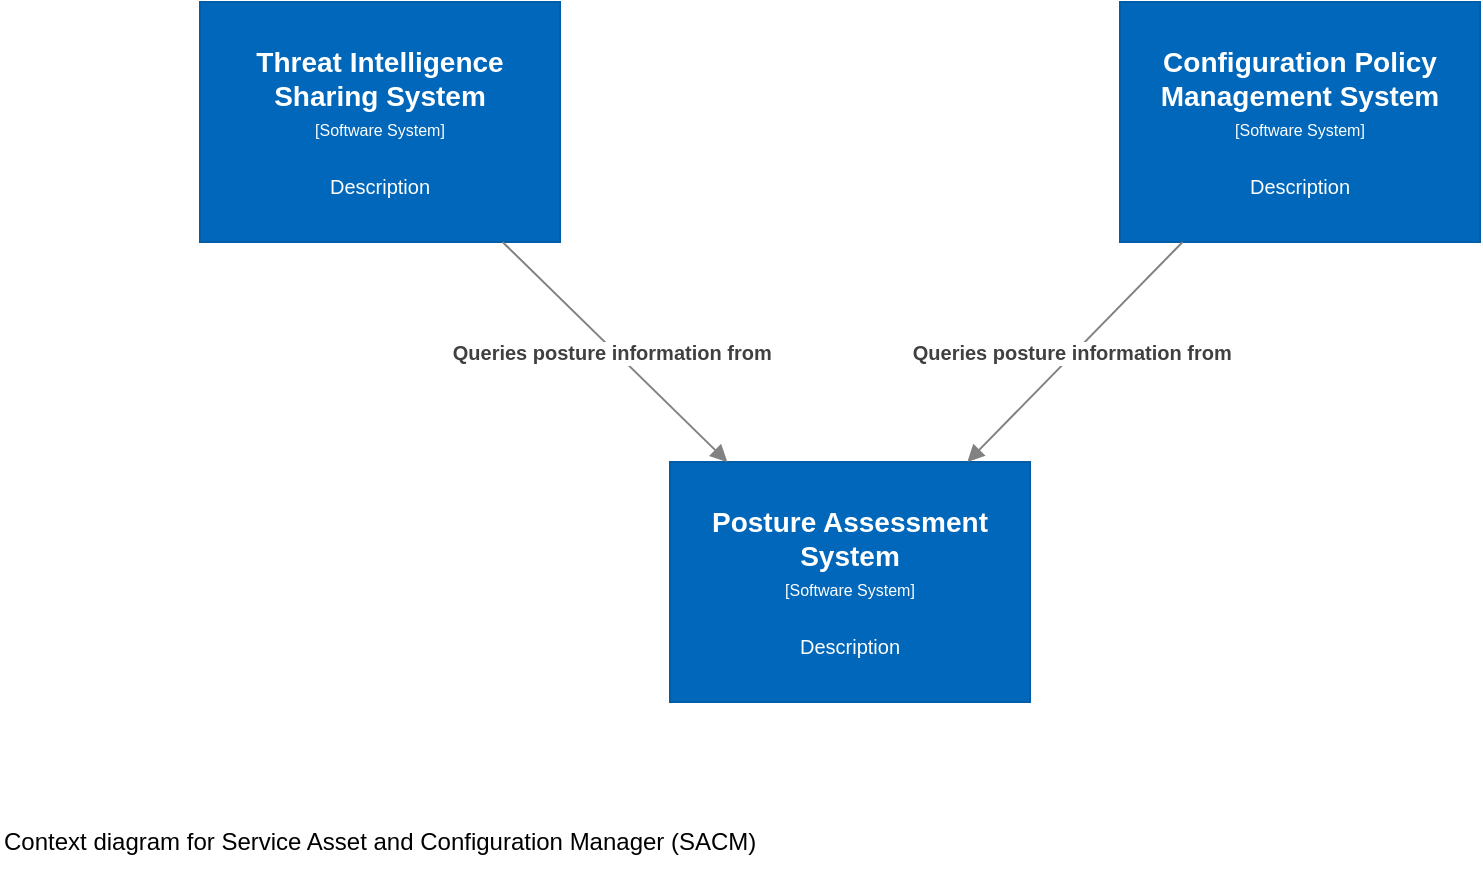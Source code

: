 <mxfile version="13.9.3" type="github">
  <diagram id="H1svqjdci3bOrvgWgwCM" name="Page-1">
    <mxGraphModel dx="1159" dy="796" grid="1" gridSize="10" guides="1" tooltips="1" connect="1" arrows="1" fold="1" page="1" pageScale="1" pageWidth="850" pageHeight="1100" math="0" shadow="0">
      <root>
        <mxCell id="0" />
        <mxCell id="1" parent="0" />
        <object label="&lt;div&gt;&lt;span style=&quot;font-size: 14px&quot;&gt;&lt;b&gt;Posture Assessment System&lt;/b&gt;&lt;/span&gt;&lt;/div&gt;&lt;div&gt;&lt;span style=&quot;font-size: 8px&quot;&gt;[Software System]&lt;/span&gt;&lt;/div&gt;&lt;div&gt;&lt;span style=&quot;font-size: 8px&quot;&gt;&lt;br&gt;&lt;/span&gt;&lt;/div&gt;&lt;div&gt;&lt;font size=&quot;1&quot;&gt;%description%&lt;/font&gt;&lt;/div&gt;" placeholders="1" name="Software System Name" description="Description" id="pKgoGPy08_WrCSynhjkS-1">
          <mxCell style="rounded=0;whiteSpace=wrap;html=1;fillColor=#0067BA;fontColor=#FFFFFF;strokeColor=#005DA8;resizable=0;" parent="1" vertex="1">
            <mxGeometry x="335" y="310" width="180" height="120" as="geometry" />
          </mxCell>
        </object>
        <object label="&lt;div&gt;&lt;span style=&quot;font-size: 14px&quot;&gt;&lt;b&gt;Threat Intelligence Sharing System&lt;/b&gt;&lt;/span&gt;&lt;/div&gt;&lt;div&gt;&lt;span style=&quot;font-size: 8px&quot;&gt;[Software System]&lt;/span&gt;&lt;br&gt;&lt;/div&gt;&lt;div&gt;&lt;span style=&quot;font-size: 8px&quot;&gt;&lt;br&gt;&lt;/span&gt;&lt;/div&gt;&lt;div&gt;&lt;font size=&quot;1&quot;&gt;%description%&lt;/font&gt;&lt;/div&gt;" placeholders="1" name="Software System Name" description="Description" id="pKgoGPy08_WrCSynhjkS-2">
          <mxCell style="rounded=0;whiteSpace=wrap;html=1;fillColor=#0067BA;fontColor=#FFFFFF;strokeColor=#005DA8;resizable=0;" parent="1" vertex="1">
            <mxGeometry x="100" y="80" width="180" height="120" as="geometry" />
          </mxCell>
        </object>
        <object label="&lt;div&gt;&lt;span style=&quot;font-size: 14px&quot;&gt;&lt;b&gt;Configuration Policy Management System&lt;/b&gt;&lt;/span&gt;&lt;/div&gt;&lt;div&gt;&lt;span style=&quot;font-size: 8px&quot;&gt;[Software System]&lt;/span&gt;&lt;br&gt;&lt;/div&gt;&lt;div&gt;&lt;span style=&quot;font-size: 8px&quot;&gt;&lt;br&gt;&lt;/span&gt;&lt;/div&gt;&lt;div&gt;&lt;font size=&quot;1&quot;&gt;%description%&lt;/font&gt;&lt;/div&gt;" placeholders="1" name="Software System Name" description="Description" id="pKgoGPy08_WrCSynhjkS-4">
          <mxCell style="rounded=0;whiteSpace=wrap;html=1;fillColor=#0067BA;fontColor=#FFFFFF;strokeColor=#005DA8;resizable=0;" parent="1" vertex="1">
            <mxGeometry x="560" y="80" width="180" height="120" as="geometry" />
          </mxCell>
        </object>
        <object label="&lt;span style=&quot;font-size: 10px&quot;&gt;&lt;b&gt;Queries posture information from&amp;nbsp;&lt;/b&gt;&lt;br&gt;&lt;/span&gt;" placeholders="1" name="Data Flow Item Name" technology="HTTP" id="pKgoGPy08_WrCSynhjkS-6">
          <mxCell style="endArrow=block;html=1;fontSize=10;fontColor=#404040;strokeWidth=1;endFill=1;strokeColor=#828282;elbow=vertical;" parent="1" source="pKgoGPy08_WrCSynhjkS-2" target="pKgoGPy08_WrCSynhjkS-1" edge="1">
            <mxGeometry width="50" height="50" relative="1" as="geometry">
              <mxPoint x="230" y="340" as="sourcePoint" />
              <mxPoint x="500" y="220" as="targetPoint" />
            </mxGeometry>
          </mxCell>
        </object>
        <object label="&lt;span style=&quot;font-size: 10px&quot;&gt;&lt;b&gt;Queries posture information from&amp;nbsp;&lt;/b&gt;&lt;br&gt;&lt;/span&gt;" placeholders="1" name="Data Flow Item Name" technology="HTTP" id="pKgoGPy08_WrCSynhjkS-11">
          <mxCell style="endArrow=block;html=1;fontSize=10;fontColor=#404040;strokeWidth=1;endFill=1;strokeColor=#828282;elbow=vertical;" parent="1" source="pKgoGPy08_WrCSynhjkS-4" target="pKgoGPy08_WrCSynhjkS-1" edge="1">
            <mxGeometry width="50" height="50" relative="1" as="geometry">
              <mxPoint x="230" y="350" as="sourcePoint" />
              <mxPoint x="570" y="350" as="targetPoint" />
            </mxGeometry>
          </mxCell>
        </object>
        <mxCell id="cF8mRu-nuy13BJoZz7Vw-4" value="Context diagram for Service Asset and Configuration Manager (SACM)&lt;br&gt;" style="text;html=1;strokeColor=none;fillColor=none;align=left;verticalAlign=middle;whiteSpace=wrap;rounded=0;" vertex="1" parent="1">
          <mxGeometry y="480" width="430" height="40" as="geometry" />
        </mxCell>
      </root>
    </mxGraphModel>
  </diagram>
</mxfile>
